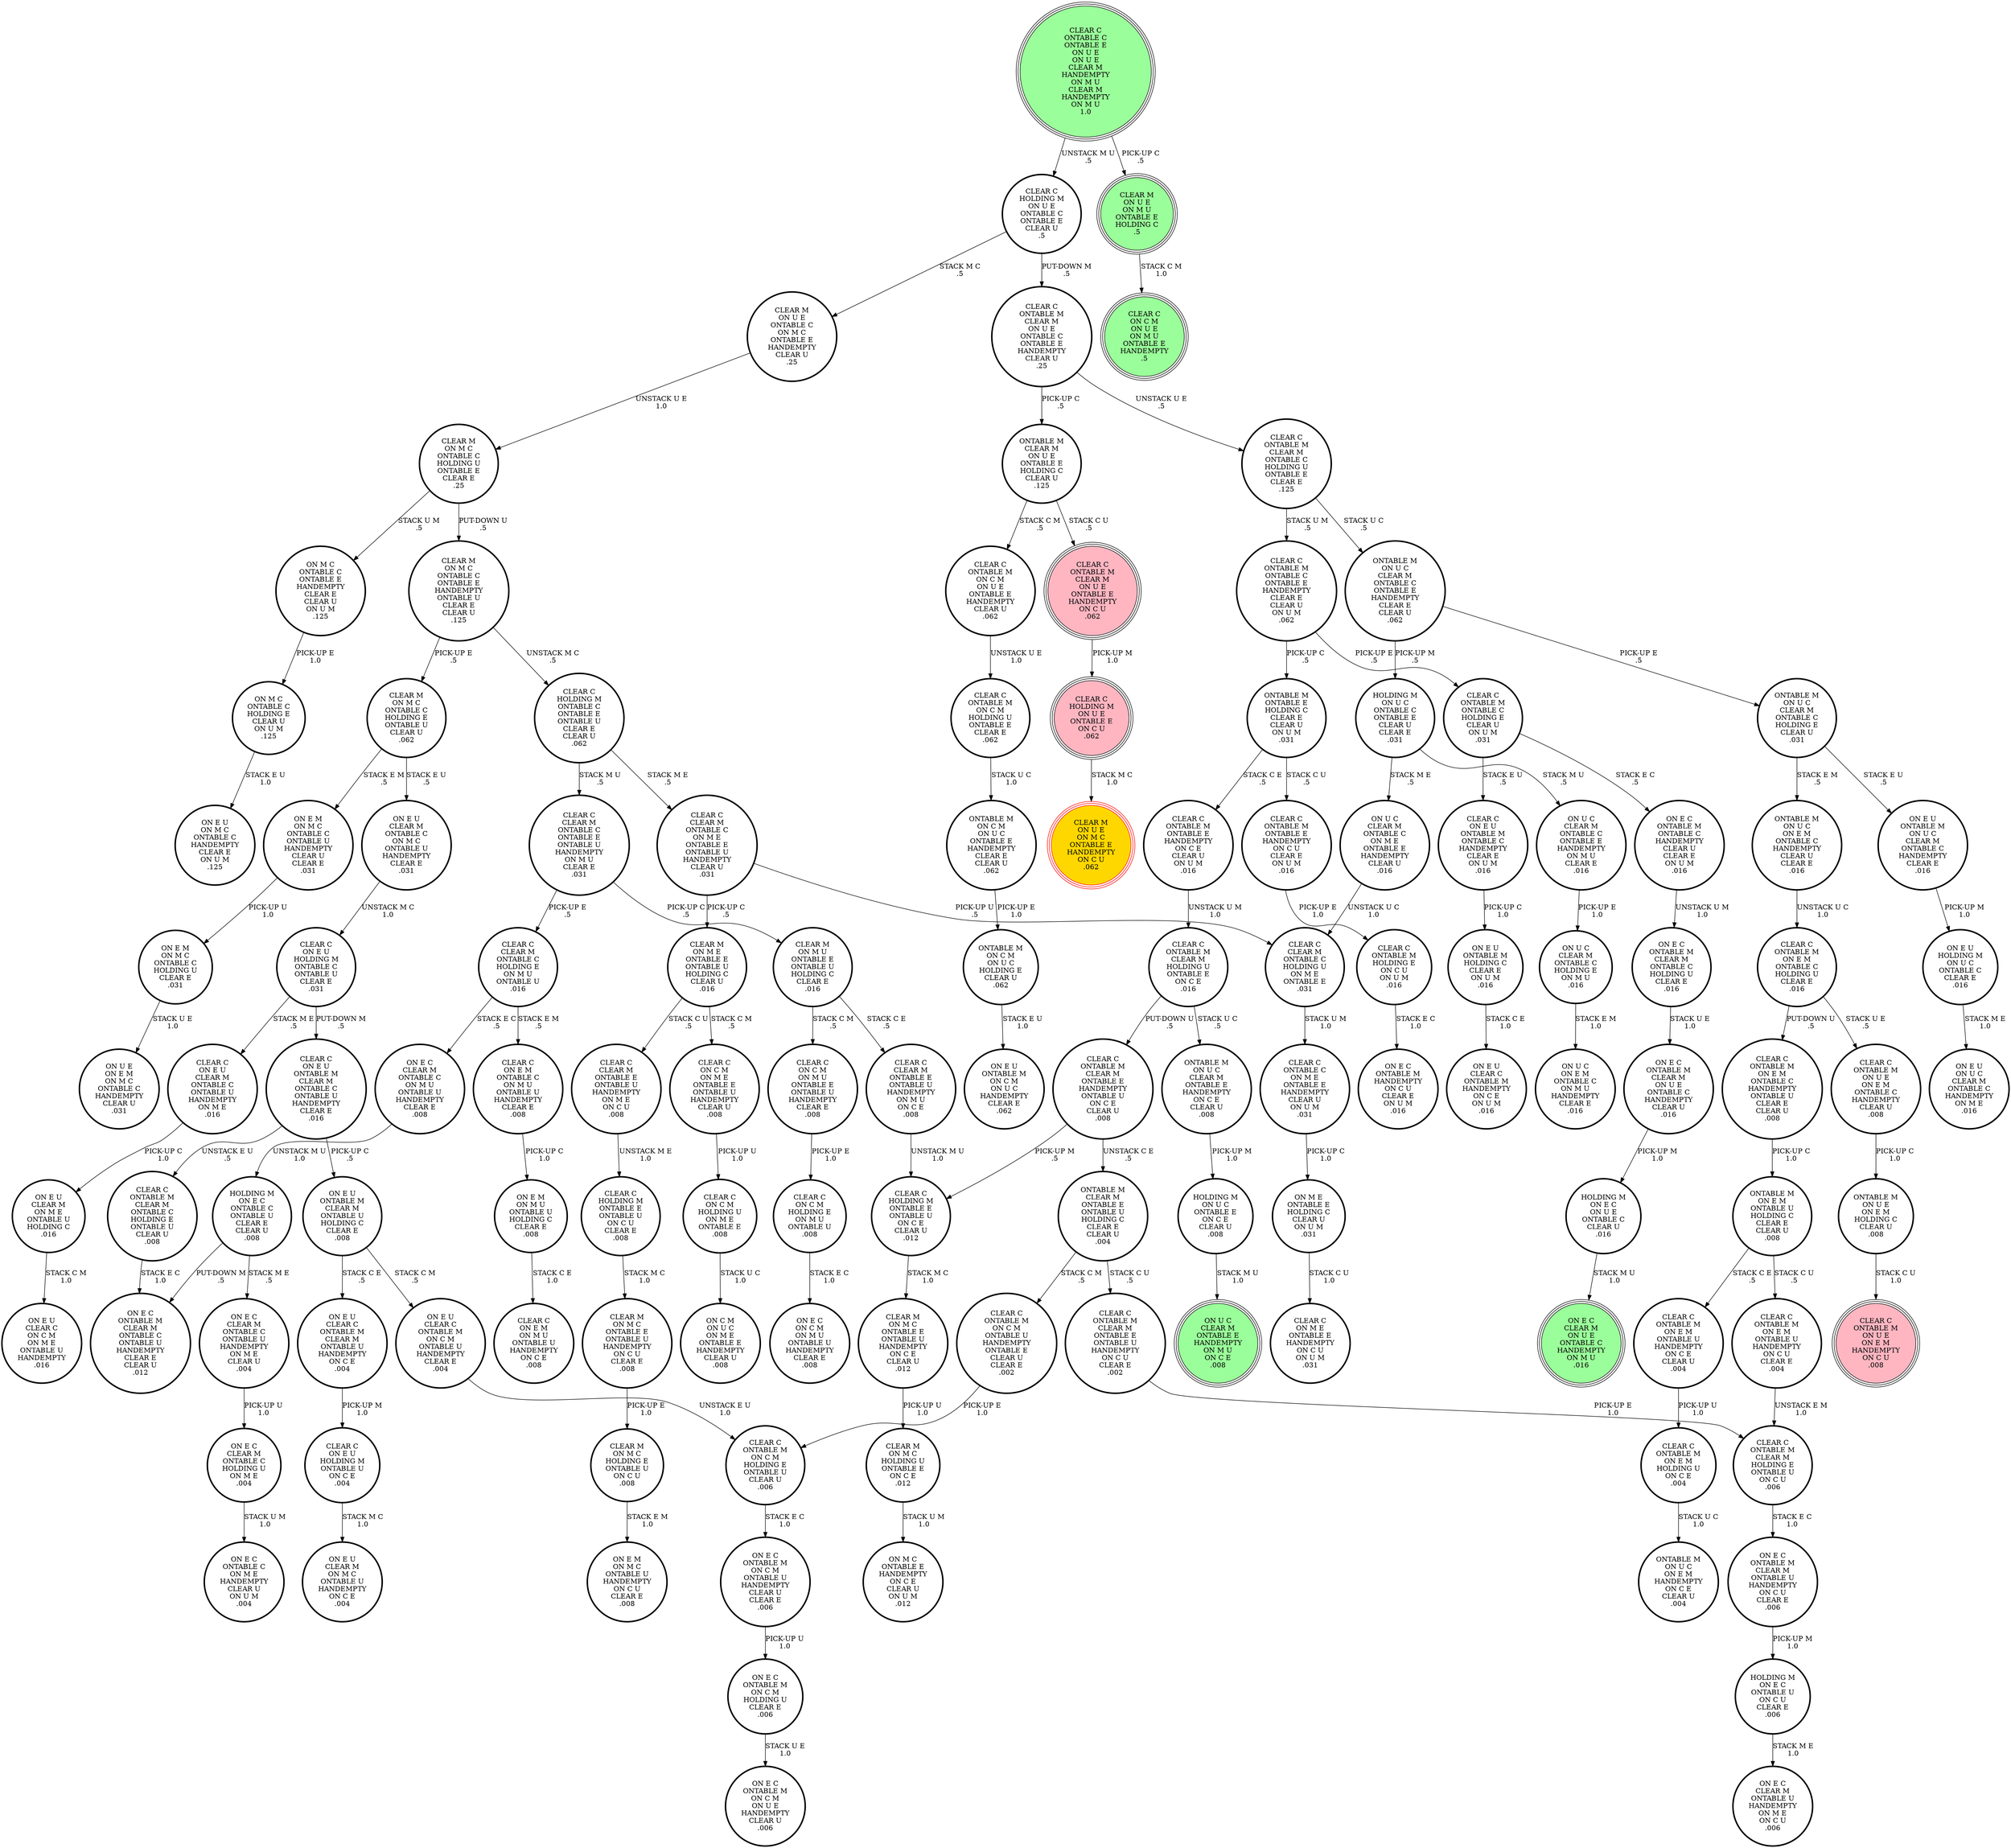 digraph {
"CLEAR C\nONTABLE M\nONTABLE E\nHANDEMPTY\nON C E\nCLEAR U\nON U M\n.016\n" -> "CLEAR C\nONTABLE M\nCLEAR M\nHOLDING U\nONTABLE E\nON C E\n.016\n"[label="UNSTACK U M\n1.0\n"];
"CLEAR C\nONTABLE M\nON C M\nHOLDING E\nONTABLE U\nCLEAR U\n.006\n" -> "ON E C\nONTABLE M\nON C M\nONTABLE U\nHANDEMPTY\nCLEAR U\nCLEAR E\n.006\n"[label="STACK E C\n1.0\n"];
"CLEAR C\nONTABLE M\nON E M\nONTABLE C\nHOLDING U\nCLEAR E\n.016\n" -> "CLEAR C\nONTABLE M\nON U E\nON E M\nONTABLE C\nHANDEMPTY\nCLEAR U\n.008\n"[label="STACK U E\n.5\n"];
"CLEAR C\nONTABLE M\nON E M\nONTABLE C\nHOLDING U\nCLEAR E\n.016\n" -> "CLEAR C\nONTABLE M\nON E M\nONTABLE C\nHANDEMPTY\nONTABLE U\nCLEAR E\nCLEAR U\n.008\n"[label="PUT-DOWN U\n.5\n"];
"ON U C\nCLEAR M\nONTABLE C\nON M E\nONTABLE E\nHANDEMPTY\nCLEAR U\n.016\n" -> "CLEAR C\nCLEAR M\nONTABLE C\nHOLDING U\nON M E\nONTABLE E\n.031\n"[label="UNSTACK U C\n1.0\n"];
"CLEAR C\nHOLDING M\nON U E\nONTABLE C\nONTABLE E\nCLEAR U\n.5\n" -> "CLEAR M\nON U E\nONTABLE C\nON M C\nONTABLE E\nHANDEMPTY\nCLEAR U\n.25\n"[label="STACK M C\n.5\n"];
"CLEAR C\nHOLDING M\nON U E\nONTABLE C\nONTABLE E\nCLEAR U\n.5\n" -> "CLEAR C\nONTABLE M\nCLEAR M\nON U E\nONTABLE C\nONTABLE E\nHANDEMPTY\nCLEAR U\n.25\n"[label="PUT-DOWN M\n.5\n"];
"ON M C\nONTABLE C\nONTABLE E\nHANDEMPTY\nCLEAR E\nCLEAR U\nON U M\n.125\n" -> "ON M C\nONTABLE C\nHOLDING E\nCLEAR U\nON U M\n.125\n"[label="PICK-UP E\n1.0\n"];
"CLEAR C\nON C M\nHOLDING E\nON M U\nONTABLE U\n.008\n" -> "ON E C\nON C M\nON M U\nONTABLE U\nHANDEMPTY\nCLEAR E\n.008\n"[label="STACK E C\n1.0\n"];
"CLEAR C\nON E M\nONTABLE C\nON M U\nONTABLE U\nHANDEMPTY\nCLEAR E\n.008\n" -> "ON E M\nON M U\nONTABLE U\nHOLDING C\nCLEAR E\n.008\n"[label="PICK-UP C\n1.0\n"];
"CLEAR C\nONTABLE M\nCLEAR M\nHOLDING E\nONTABLE U\nON C U\n.006\n" -> "ON E C\nONTABLE M\nCLEAR M\nONTABLE U\nHANDEMPTY\nON C U\nCLEAR E\n.006\n"[label="STACK E C\n1.0\n"];
"ON E U\nCLEAR C\nONTABLE M\nCLEAR M\nONTABLE U\nHANDEMPTY\nON C E\n.004\n" -> "CLEAR C\nON E U\nHOLDING M\nONTABLE U\nON C E\n.004\n"[label="PICK-UP M\n1.0\n"];
"ON U C\nCLEAR M\nONTABLE C\nHOLDING E\nON M U\n.016\n" -> "ON U C\nON E M\nONTABLE C\nON M U\nHANDEMPTY\nCLEAR E\n.016\n"[label="STACK E M\n1.0\n"];
"CLEAR C\nHOLDING M\nONTABLE E\nONTABLE U\nON C U\nCLEAR E\n.008\n" -> "CLEAR M\nON M C\nONTABLE E\nONTABLE U\nHANDEMPTY\nON C U\nCLEAR E\n.008\n"[label="STACK M C\n1.0\n"];
"ON E C\nONTABLE M\nON C M\nHOLDING U\nCLEAR E\n.006\n" -> "ON E C\nONTABLE M\nON C M\nON U E\nHANDEMPTY\nCLEAR U\n.006\n"[label="STACK U E\n1.0\n"];
"CLEAR C\nCLEAR M\nONTABLE E\nONTABLE U\nHANDEMPTY\nON M U\nON C E\n.008\n" -> "CLEAR C\nHOLDING M\nONTABLE E\nONTABLE U\nON C E\nCLEAR U\n.012\n"[label="UNSTACK M U\n1.0\n"];
"ON E C\nONTABLE M\nON C M\nONTABLE U\nHANDEMPTY\nCLEAR U\nCLEAR E\n.006\n" -> "ON E C\nONTABLE M\nON C M\nHOLDING U\nCLEAR E\n.006\n"[label="PICK-UP U\n1.0\n"];
"ONTABLE M\nON U C\nCLEAR M\nONTABLE C\nHOLDING E\nCLEAR U\n.031\n" -> "ONTABLE M\nON U C\nON E M\nONTABLE C\nHANDEMPTY\nCLEAR U\nCLEAR E\n.016\n"[label="STACK E M\n.5\n"];
"ONTABLE M\nON U C\nCLEAR M\nONTABLE C\nHOLDING E\nCLEAR U\n.031\n" -> "ON E U\nONTABLE M\nON U C\nCLEAR M\nONTABLE C\nHANDEMPTY\nCLEAR E\n.016\n"[label="STACK E U\n.5\n"];
"CLEAR M\nON M E\nONTABLE E\nONTABLE U\nHOLDING C\nCLEAR U\n.016\n" -> "CLEAR C\nCLEAR M\nONTABLE E\nONTABLE U\nHANDEMPTY\nON M E\nON C U\n.008\n"[label="STACK C U\n.5\n"];
"CLEAR M\nON M E\nONTABLE E\nONTABLE U\nHOLDING C\nCLEAR U\n.016\n" -> "CLEAR C\nON C M\nON M E\nONTABLE E\nONTABLE U\nHANDEMPTY\nCLEAR U\n.008\n"[label="STACK C M\n.5\n"];
"CLEAR C\nON C M\nHOLDING U\nON M E\nONTABLE E\n.008\n" -> "ON C M\nON U C\nON M E\nONTABLE E\nHANDEMPTY\nCLEAR U\n.008\n"[label="STACK U C\n1.0\n"];
"CLEAR C\nONTABLE M\nON C M\nHOLDING U\nONTABLE E\nCLEAR E\n.062\n" -> "ONTABLE M\nON C M\nON U C\nONTABLE E\nHANDEMPTY\nCLEAR E\nCLEAR U\n.062\n"[label="STACK U C\n1.0\n"];
"HOLDING M\nON E C\nONTABLE C\nONTABLE U\nCLEAR E\nCLEAR U\n.008\n" -> "ON E C\nCLEAR M\nONTABLE C\nONTABLE U\nHANDEMPTY\nON M E\nCLEAR U\n.004\n"[label="STACK M E\n.5\n"];
"HOLDING M\nON E C\nONTABLE C\nONTABLE U\nCLEAR E\nCLEAR U\n.008\n" -> "ON E C\nONTABLE M\nCLEAR M\nONTABLE C\nONTABLE U\nHANDEMPTY\nCLEAR E\nCLEAR U\n.012\n"[label="PUT-DOWN M\n.5\n"];
"ON E M\nON M U\nONTABLE U\nHOLDING C\nCLEAR E\n.008\n" -> "CLEAR C\nON E M\nON M U\nONTABLE U\nHANDEMPTY\nON C E\n.008\n"[label="STACK C E\n1.0\n"];
"CLEAR M\nON M C\nONTABLE C\nHOLDING E\nONTABLE U\nCLEAR U\n.062\n" -> "ON E M\nON M C\nONTABLE C\nONTABLE U\nHANDEMPTY\nCLEAR U\nCLEAR E\n.031\n"[label="STACK E M\n.5\n"];
"CLEAR M\nON M C\nONTABLE C\nHOLDING E\nONTABLE U\nCLEAR U\n.062\n" -> "ON E U\nCLEAR M\nONTABLE C\nON M C\nONTABLE U\nHANDEMPTY\nCLEAR E\n.031\n"[label="STACK E U\n.5\n"];
"ONTABLE M\nON U E\nON E M\nHOLDING C\nCLEAR U\n.008\n" -> "CLEAR C\nONTABLE M\nON U E\nON E M\nHANDEMPTY\nON C U\n.008\n"[label="STACK C U\n1.0\n"];
"ON E C\nCLEAR M\nONTABLE C\nHOLDING U\nON M E\n.004\n" -> "ON E C\nONTABLE C\nON M E\nHANDEMPTY\nCLEAR U\nON U M\n.004\n"[label="STACK U M\n1.0\n"];
"ON E C\nCLEAR M\nONTABLE C\nONTABLE U\nHANDEMPTY\nON M E\nCLEAR U\n.004\n" -> "ON E C\nCLEAR M\nONTABLE C\nHOLDING U\nON M E\n.004\n"[label="PICK-UP U\n1.0\n"];
"ON E U\nHOLDING M\nON U C\nONTABLE C\nCLEAR E\n.016\n" -> "ON E U\nON U C\nCLEAR M\nONTABLE C\nHANDEMPTY\nON M E\n.016\n"[label="STACK M E\n1.0\n"];
"CLEAR C\nHOLDING M\nONTABLE E\nONTABLE U\nON C E\nCLEAR U\n.012\n" -> "CLEAR M\nON M C\nONTABLE E\nONTABLE U\nHANDEMPTY\nON C E\nCLEAR U\n.012\n"[label="STACK M C\n1.0\n"];
"CLEAR C\nCLEAR M\nONTABLE E\nONTABLE U\nHANDEMPTY\nON M E\nON C U\n.008\n" -> "CLEAR C\nHOLDING M\nONTABLE E\nONTABLE U\nON C U\nCLEAR E\n.008\n"[label="UNSTACK M E\n1.0\n"];
"HOLDING M\nON U C\nONTABLE E\nON C E\nCLEAR U\n.008\n" -> "ON U C\nCLEAR M\nONTABLE E\nHANDEMPTY\nON M U\nON C E\n.008\n"[label="STACK M U\n1.0\n"];
"CLEAR M\nON M C\nHOLDING E\nONTABLE U\nON C U\n.008\n" -> "ON E M\nON M C\nONTABLE U\nHANDEMPTY\nON C U\nCLEAR E\n.008\n"[label="STACK E M\n1.0\n"];
"CLEAR M\nON M C\nONTABLE C\nONTABLE E\nHANDEMPTY\nONTABLE U\nCLEAR E\nCLEAR U\n.125\n" -> "CLEAR M\nON M C\nONTABLE C\nHOLDING E\nONTABLE U\nCLEAR U\n.062\n"[label="PICK-UP E\n.5\n"];
"CLEAR M\nON M C\nONTABLE C\nONTABLE E\nHANDEMPTY\nONTABLE U\nCLEAR E\nCLEAR U\n.125\n" -> "CLEAR C\nHOLDING M\nONTABLE C\nONTABLE E\nONTABLE U\nCLEAR E\nCLEAR U\n.062\n"[label="UNSTACK M C\n.5\n"];
"ONTABLE M\nCLEAR M\nON U E\nONTABLE E\nHOLDING C\nCLEAR U\n.125\n" -> "CLEAR C\nONTABLE M\nON C M\nON U E\nONTABLE E\nHANDEMPTY\nCLEAR U\n.062\n"[label="STACK C M\n.5\n"];
"ONTABLE M\nCLEAR M\nON U E\nONTABLE E\nHOLDING C\nCLEAR U\n.125\n" -> "CLEAR C\nONTABLE M\nCLEAR M\nON U E\nONTABLE E\nHANDEMPTY\nON C U\n.062\n"[label="STACK C U\n.5\n"];
"CLEAR C\nONTABLE M\nCLEAR M\nON U E\nONTABLE C\nONTABLE E\nHANDEMPTY\nCLEAR U\n.25\n" -> "ONTABLE M\nCLEAR M\nON U E\nONTABLE E\nHOLDING C\nCLEAR U\n.125\n"[label="PICK-UP C\n.5\n"];
"CLEAR C\nONTABLE M\nCLEAR M\nON U E\nONTABLE C\nONTABLE E\nHANDEMPTY\nCLEAR U\n.25\n" -> "CLEAR C\nONTABLE M\nCLEAR M\nONTABLE C\nHOLDING U\nONTABLE E\nCLEAR E\n.125\n"[label="UNSTACK U E\n.5\n"];
"CLEAR C\nON E U\nHOLDING M\nONTABLE C\nONTABLE U\nCLEAR E\n.031\n" -> "CLEAR C\nON E U\nONTABLE M\nCLEAR M\nONTABLE C\nONTABLE U\nHANDEMPTY\nCLEAR E\n.016\n"[label="PUT-DOWN M\n.5\n"];
"CLEAR C\nON E U\nHOLDING M\nONTABLE C\nONTABLE U\nCLEAR E\n.031\n" -> "CLEAR C\nON E U\nCLEAR M\nONTABLE C\nONTABLE U\nHANDEMPTY\nON M E\n.016\n"[label="STACK M E\n.5\n"];
"ONTABLE M\nON U C\nON E M\nONTABLE C\nHANDEMPTY\nCLEAR U\nCLEAR E\n.016\n" -> "CLEAR C\nONTABLE M\nON E M\nONTABLE C\nHOLDING U\nCLEAR E\n.016\n"[label="UNSTACK U C\n1.0\n"];
"CLEAR C\nONTABLE M\nON U E\nON E M\nONTABLE C\nHANDEMPTY\nCLEAR U\n.008\n" -> "ONTABLE M\nON U E\nON E M\nHOLDING C\nCLEAR U\n.008\n"[label="PICK-UP C\n1.0\n"];
"ON E C\nONTABLE M\nONTABLE C\nHANDEMPTY\nCLEAR U\nCLEAR E\nON U M\n.016\n" -> "ON E C\nONTABLE M\nCLEAR M\nONTABLE C\nHOLDING U\nCLEAR E\n.016\n"[label="UNSTACK U M\n1.0\n"];
"CLEAR M\nON M C\nONTABLE C\nHOLDING U\nONTABLE E\nCLEAR E\n.25\n" -> "CLEAR M\nON M C\nONTABLE C\nONTABLE E\nHANDEMPTY\nONTABLE U\nCLEAR E\nCLEAR U\n.125\n"[label="PUT-DOWN U\n.5\n"];
"CLEAR M\nON M C\nONTABLE C\nHOLDING U\nONTABLE E\nCLEAR E\n.25\n" -> "ON M C\nONTABLE C\nONTABLE E\nHANDEMPTY\nCLEAR E\nCLEAR U\nON U M\n.125\n"[label="STACK U M\n.5\n"];
"ON E C\nCLEAR M\nONTABLE C\nON M U\nONTABLE U\nHANDEMPTY\nCLEAR E\n.008\n" -> "HOLDING M\nON E C\nONTABLE C\nONTABLE U\nCLEAR E\nCLEAR U\n.008\n"[label="UNSTACK M U\n1.0\n"];
"ONTABLE M\nONTABLE E\nHOLDING C\nCLEAR E\nCLEAR U\nON U M\n.031\n" -> "CLEAR C\nONTABLE M\nONTABLE E\nHANDEMPTY\nON C E\nCLEAR U\nON U M\n.016\n"[label="STACK C E\n.5\n"];
"ONTABLE M\nONTABLE E\nHOLDING C\nCLEAR E\nCLEAR U\nON U M\n.031\n" -> "CLEAR C\nONTABLE M\nONTABLE E\nHANDEMPTY\nON C U\nCLEAR E\nON U M\n.016\n"[label="STACK C U\n.5\n"];
"CLEAR C\nONTABLE M\nONTABLE E\nHANDEMPTY\nON C U\nCLEAR E\nON U M\n.016\n" -> "CLEAR C\nONTABLE M\nHOLDING E\nON C U\nON U M\n.016\n"[label="PICK-UP E\n1.0\n"];
"CLEAR C\nCLEAR M\nONTABLE C\nHOLDING E\nON M U\nONTABLE U\n.016\n" -> "ON E C\nCLEAR M\nONTABLE C\nON M U\nONTABLE U\nHANDEMPTY\nCLEAR E\n.008\n"[label="STACK E C\n.5\n"];
"CLEAR C\nCLEAR M\nONTABLE C\nHOLDING E\nON M U\nONTABLE U\n.016\n" -> "CLEAR C\nON E M\nONTABLE C\nON M U\nONTABLE U\nHANDEMPTY\nCLEAR E\n.008\n"[label="STACK E M\n.5\n"];
"ON E U\nCLEAR C\nONTABLE M\nON C M\nONTABLE U\nHANDEMPTY\nCLEAR E\n.004\n" -> "CLEAR C\nONTABLE M\nON C M\nHOLDING E\nONTABLE U\nCLEAR U\n.006\n"[label="UNSTACK E U\n1.0\n"];
"CLEAR C\nHOLDING M\nONTABLE C\nONTABLE E\nONTABLE U\nCLEAR E\nCLEAR U\n.062\n" -> "CLEAR C\nCLEAR M\nONTABLE C\nON M E\nONTABLE E\nONTABLE U\nHANDEMPTY\nCLEAR U\n.031\n"[label="STACK M E\n.5\n"];
"CLEAR C\nHOLDING M\nONTABLE C\nONTABLE E\nONTABLE U\nCLEAR E\nCLEAR U\n.062\n" -> "CLEAR C\nCLEAR M\nONTABLE C\nONTABLE E\nONTABLE U\nHANDEMPTY\nON M U\nCLEAR E\n.031\n"[label="STACK M U\n.5\n"];
"CLEAR M\nON U E\nONTABLE C\nON M C\nONTABLE E\nHANDEMPTY\nCLEAR U\n.25\n" -> "CLEAR M\nON M C\nONTABLE C\nHOLDING U\nONTABLE E\nCLEAR E\n.25\n"[label="UNSTACK U E\n1.0\n"];
"CLEAR C\nON C M\nON M U\nONTABLE E\nONTABLE U\nHANDEMPTY\nCLEAR E\n.008\n" -> "CLEAR C\nON C M\nHOLDING E\nON M U\nONTABLE U\n.008\n"[label="PICK-UP E\n1.0\n"];
"CLEAR C\nCLEAR M\nONTABLE C\nHOLDING U\nON M E\nONTABLE E\n.031\n" -> "CLEAR C\nONTABLE C\nON M E\nONTABLE E\nHANDEMPTY\nCLEAR U\nON U M\n.031\n"[label="STACK U M\n1.0\n"];
"HOLDING M\nON U C\nONTABLE C\nONTABLE E\nCLEAR U\nCLEAR E\n.031\n" -> "ON U C\nCLEAR M\nONTABLE C\nON M E\nONTABLE E\nHANDEMPTY\nCLEAR U\n.016\n"[label="STACK M E\n.5\n"];
"HOLDING M\nON U C\nONTABLE C\nONTABLE E\nCLEAR U\nCLEAR E\n.031\n" -> "ON U C\nCLEAR M\nONTABLE C\nONTABLE E\nHANDEMPTY\nON M U\nCLEAR E\n.016\n"[label="STACK M U\n.5\n"];
"CLEAR C\nONTABLE M\nONTABLE C\nONTABLE E\nHANDEMPTY\nCLEAR E\nCLEAR U\nON U M\n.062\n" -> "ONTABLE M\nONTABLE E\nHOLDING C\nCLEAR E\nCLEAR U\nON U M\n.031\n"[label="PICK-UP C\n.5\n"];
"CLEAR C\nONTABLE M\nONTABLE C\nONTABLE E\nHANDEMPTY\nCLEAR E\nCLEAR U\nON U M\n.062\n" -> "CLEAR C\nONTABLE M\nONTABLE C\nHOLDING E\nCLEAR U\nON U M\n.031\n"[label="PICK-UP E\n.5\n"];
"CLEAR M\nON M C\nHOLDING U\nONTABLE E\nON C E\n.012\n" -> "ON M C\nONTABLE E\nHANDEMPTY\nON C E\nCLEAR U\nON U M\n.012\n"[label="STACK U M\n1.0\n"];
"CLEAR C\nONTABLE M\nON C M\nON U E\nONTABLE E\nHANDEMPTY\nCLEAR U\n.062\n" -> "CLEAR C\nONTABLE M\nON C M\nHOLDING U\nONTABLE E\nCLEAR E\n.062\n"[label="UNSTACK U E\n1.0\n"];
"CLEAR C\nON C M\nON M E\nONTABLE E\nONTABLE U\nHANDEMPTY\nCLEAR U\n.008\n" -> "CLEAR C\nON C M\nHOLDING U\nON M E\nONTABLE E\n.008\n"[label="PICK-UP U\n1.0\n"];
"ON E C\nONTABLE M\nCLEAR M\nON U E\nONTABLE C\nHANDEMPTY\nCLEAR U\n.016\n" -> "HOLDING M\nON E C\nON U E\nONTABLE C\nCLEAR U\n.016\n"[label="PICK-UP M\n1.0\n"];
"ONTABLE M\nCLEAR M\nONTABLE E\nONTABLE U\nHOLDING C\nCLEAR E\nCLEAR U\n.004\n" -> "CLEAR C\nONTABLE M\nCLEAR M\nONTABLE E\nONTABLE U\nHANDEMPTY\nON C U\nCLEAR E\n.002\n"[label="STACK C U\n.5\n"];
"ONTABLE M\nCLEAR M\nONTABLE E\nONTABLE U\nHOLDING C\nCLEAR E\nCLEAR U\n.004\n" -> "CLEAR C\nONTABLE M\nON C M\nONTABLE U\nHANDEMPTY\nONTABLE E\nCLEAR U\nCLEAR E\n.002\n"[label="STACK C M\n.5\n"];
"ONTABLE M\nON U C\nCLEAR M\nONTABLE C\nONTABLE E\nHANDEMPTY\nCLEAR E\nCLEAR U\n.062\n" -> "ONTABLE M\nON U C\nCLEAR M\nONTABLE C\nHOLDING E\nCLEAR U\n.031\n"[label="PICK-UP E\n.5\n"];
"ONTABLE M\nON U C\nCLEAR M\nONTABLE C\nONTABLE E\nHANDEMPTY\nCLEAR E\nCLEAR U\n.062\n" -> "HOLDING M\nON U C\nONTABLE C\nONTABLE E\nCLEAR U\nCLEAR E\n.031\n"[label="PICK-UP M\n.5\n"];
"CLEAR C\nONTABLE M\nON E M\nONTABLE C\nHANDEMPTY\nONTABLE U\nCLEAR E\nCLEAR U\n.008\n" -> "ONTABLE M\nON E M\nONTABLE U\nHOLDING C\nCLEAR E\nCLEAR U\n.008\n"[label="PICK-UP C\n1.0\n"];
"CLEAR M\nON M C\nONTABLE E\nONTABLE U\nHANDEMPTY\nON C E\nCLEAR U\n.012\n" -> "CLEAR M\nON M C\nHOLDING U\nONTABLE E\nON C E\n.012\n"[label="PICK-UP U\n1.0\n"];
"CLEAR C\nONTABLE C\nONTABLE E\nON U E\nON U E\nCLEAR M\nHANDEMPTY\nON M U\nCLEAR M\nHANDEMPTY\nON M U\n1.0\n" -> "CLEAR C\nHOLDING M\nON U E\nONTABLE C\nONTABLE E\nCLEAR U\n.5\n"[label="UNSTACK M U\n.5\n"];
"CLEAR C\nONTABLE C\nONTABLE E\nON U E\nON U E\nCLEAR M\nHANDEMPTY\nON M U\nCLEAR M\nHANDEMPTY\nON M U\n1.0\n" -> "CLEAR M\nON U E\nON M U\nONTABLE E\nHOLDING C\n.5\n"[label="PICK-UP C\n.5\n"];
"CLEAR C\nONTABLE M\nON E M\nONTABLE U\nHANDEMPTY\nON C U\nCLEAR E\n.004\n" -> "CLEAR C\nONTABLE M\nCLEAR M\nHOLDING E\nONTABLE U\nON C U\n.006\n"[label="UNSTACK E M\n1.0\n"];
"ON E U\nONTABLE M\nON U C\nCLEAR M\nONTABLE C\nHANDEMPTY\nCLEAR E\n.016\n" -> "ON E U\nHOLDING M\nON U C\nONTABLE C\nCLEAR E\n.016\n"[label="PICK-UP M\n1.0\n"];
"CLEAR C\nCLEAR M\nONTABLE C\nONTABLE E\nONTABLE U\nHANDEMPTY\nON M U\nCLEAR E\n.031\n" -> "CLEAR C\nCLEAR M\nONTABLE C\nHOLDING E\nON M U\nONTABLE U\n.016\n"[label="PICK-UP E\n.5\n"];
"CLEAR C\nCLEAR M\nONTABLE C\nONTABLE E\nONTABLE U\nHANDEMPTY\nON M U\nCLEAR E\n.031\n" -> "CLEAR M\nON M U\nONTABLE E\nONTABLE U\nHOLDING C\nCLEAR E\n.016\n"[label="PICK-UP C\n.5\n"];
"CLEAR C\nONTABLE M\nCLEAR M\nON U E\nONTABLE E\nHANDEMPTY\nON C U\n.062\n" -> "CLEAR C\nHOLDING M\nON U E\nONTABLE E\nON C U\n.062\n"[label="PICK-UP M\n1.0\n"];
"CLEAR C\nON E U\nHOLDING M\nONTABLE U\nON C E\n.004\n" -> "ON E U\nCLEAR M\nON M C\nONTABLE U\nHANDEMPTY\nON C E\n.004\n"[label="STACK M C\n1.0\n"];
"CLEAR C\nCLEAR M\nONTABLE C\nON M E\nONTABLE E\nONTABLE U\nHANDEMPTY\nCLEAR U\n.031\n" -> "CLEAR C\nCLEAR M\nONTABLE C\nHOLDING U\nON M E\nONTABLE E\n.031\n"[label="PICK-UP U\n.5\n"];
"CLEAR C\nCLEAR M\nONTABLE C\nON M E\nONTABLE E\nONTABLE U\nHANDEMPTY\nCLEAR U\n.031\n" -> "CLEAR M\nON M E\nONTABLE E\nONTABLE U\nHOLDING C\nCLEAR U\n.016\n"[label="PICK-UP C\n.5\n"];
"ON M C\nONTABLE C\nHOLDING E\nCLEAR U\nON U M\n.125\n" -> "ON E U\nON M C\nONTABLE C\nHANDEMPTY\nCLEAR E\nON U M\n.125\n"[label="STACK E U\n1.0\n"];
"CLEAR C\nHOLDING M\nON U E\nONTABLE E\nON C U\n.062\n" -> "CLEAR M\nON U E\nON M C\nONTABLE E\nHANDEMPTY\nON C U\n.062\n"[label="STACK M C\n1.0\n"];
"ON E U\nCLEAR M\nONTABLE C\nON M C\nONTABLE U\nHANDEMPTY\nCLEAR E\n.031\n" -> "CLEAR C\nON E U\nHOLDING M\nONTABLE C\nONTABLE U\nCLEAR E\n.031\n"[label="UNSTACK M C\n1.0\n"];
"CLEAR C\nON E U\nONTABLE M\nCLEAR M\nONTABLE C\nONTABLE U\nHANDEMPTY\nCLEAR E\n.016\n" -> "CLEAR C\nONTABLE M\nCLEAR M\nONTABLE C\nHOLDING E\nONTABLE U\nCLEAR U\n.008\n"[label="UNSTACK E U\n.5\n"];
"CLEAR C\nON E U\nONTABLE M\nCLEAR M\nONTABLE C\nONTABLE U\nHANDEMPTY\nCLEAR E\n.016\n" -> "ON E U\nONTABLE M\nCLEAR M\nONTABLE U\nHOLDING C\nCLEAR E\n.008\n"[label="PICK-UP C\n.5\n"];
"ON E M\nON M C\nONTABLE C\nONTABLE U\nHANDEMPTY\nCLEAR U\nCLEAR E\n.031\n" -> "ON E M\nON M C\nONTABLE C\nHOLDING U\nCLEAR E\n.031\n"[label="PICK-UP U\n1.0\n"];
"CLEAR C\nONTABLE M\nCLEAR M\nONTABLE E\nHANDEMPTY\nONTABLE U\nON C E\nCLEAR U\n.008\n" -> "ONTABLE M\nCLEAR M\nONTABLE E\nONTABLE U\nHOLDING C\nCLEAR E\nCLEAR U\n.004\n"[label="UNSTACK C E\n.5\n"];
"CLEAR C\nONTABLE M\nCLEAR M\nONTABLE E\nHANDEMPTY\nONTABLE U\nON C E\nCLEAR U\n.008\n" -> "CLEAR C\nHOLDING M\nONTABLE E\nONTABLE U\nON C E\nCLEAR U\n.012\n"[label="PICK-UP M\n.5\n"];
"CLEAR C\nONTABLE M\nON E M\nHOLDING U\nON C E\n.004\n" -> "ONTABLE M\nON U C\nON E M\nHANDEMPTY\nON C E\nCLEAR U\n.004\n"[label="STACK U C\n1.0\n"];
"CLEAR M\nON M C\nONTABLE E\nONTABLE U\nHANDEMPTY\nON C U\nCLEAR E\n.008\n" -> "CLEAR M\nON M C\nHOLDING E\nONTABLE U\nON C U\n.008\n"[label="PICK-UP E\n1.0\n"];
"ONTABLE M\nON E M\nONTABLE U\nHOLDING C\nCLEAR E\nCLEAR U\n.008\n" -> "CLEAR C\nONTABLE M\nON E M\nONTABLE U\nHANDEMPTY\nON C E\nCLEAR U\n.004\n"[label="STACK C E\n.5\n"];
"ONTABLE M\nON E M\nONTABLE U\nHOLDING C\nCLEAR E\nCLEAR U\n.008\n" -> "CLEAR C\nONTABLE M\nON E M\nONTABLE U\nHANDEMPTY\nON C U\nCLEAR E\n.004\n"[label="STACK C U\n.5\n"];
"CLEAR M\nON U E\nON M U\nONTABLE E\nHOLDING C\n.5\n" -> "CLEAR C\nON C M\nON U E\nON M U\nONTABLE E\nHANDEMPTY\n.5\n"[label="STACK C M\n1.0\n"];
"ON M E\nONTABLE E\nHOLDING C\nCLEAR U\nON U M\n.031\n" -> "CLEAR C\nON M E\nONTABLE E\nHANDEMPTY\nON C U\nON U M\n.031\n"[label="STACK C U\n1.0\n"];
"CLEAR C\nONTABLE C\nON M E\nONTABLE E\nHANDEMPTY\nCLEAR U\nON U M\n.031\n" -> "ON M E\nONTABLE E\nHOLDING C\nCLEAR U\nON U M\n.031\n"[label="PICK-UP C\n1.0\n"];
"CLEAR C\nONTABLE M\nHOLDING E\nON C U\nON U M\n.016\n" -> "ON E C\nONTABLE M\nHANDEMPTY\nON C U\nCLEAR E\nON U M\n.016\n"[label="STACK E C\n1.0\n"];
"CLEAR C\nONTABLE M\nCLEAR M\nONTABLE C\nHOLDING E\nONTABLE U\nCLEAR U\n.008\n" -> "ON E C\nONTABLE M\nCLEAR M\nONTABLE C\nONTABLE U\nHANDEMPTY\nCLEAR E\nCLEAR U\n.012\n"[label="STACK E C\n1.0\n"];
"ON E U\nCLEAR M\nON M E\nONTABLE U\nHOLDING C\n.016\n" -> "ON E U\nCLEAR C\nON C M\nON M E\nONTABLE U\nHANDEMPTY\n.016\n"[label="STACK C M\n1.0\n"];
"ON E U\nONTABLE M\nHOLDING C\nCLEAR E\nON U M\n.016\n" -> "ON E U\nCLEAR C\nONTABLE M\nHANDEMPTY\nON C E\nON U M\n.016\n"[label="STACK C E\n1.0\n"];
"CLEAR C\nON E U\nCLEAR M\nONTABLE C\nONTABLE U\nHANDEMPTY\nON M E\n.016\n" -> "ON E U\nCLEAR M\nON M E\nONTABLE U\nHOLDING C\n.016\n"[label="PICK-UP C\n1.0\n"];
"ON E C\nONTABLE M\nCLEAR M\nONTABLE C\nHOLDING U\nCLEAR E\n.016\n" -> "ON E C\nONTABLE M\nCLEAR M\nON U E\nONTABLE C\nHANDEMPTY\nCLEAR U\n.016\n"[label="STACK U E\n1.0\n"];
"HOLDING M\nON E C\nON U E\nONTABLE C\nCLEAR U\n.016\n" -> "ON E C\nCLEAR M\nON U E\nONTABLE C\nHANDEMPTY\nON M U\n.016\n"[label="STACK M U\n1.0\n"];
"ON U C\nCLEAR M\nONTABLE C\nONTABLE E\nHANDEMPTY\nON M U\nCLEAR E\n.016\n" -> "ON U C\nCLEAR M\nONTABLE C\nHOLDING E\nON M U\n.016\n"[label="PICK-UP E\n1.0\n"];
"CLEAR C\nONTABLE M\nCLEAR M\nONTABLE E\nONTABLE U\nHANDEMPTY\nON C U\nCLEAR E\n.002\n" -> "CLEAR C\nONTABLE M\nCLEAR M\nHOLDING E\nONTABLE U\nON C U\n.006\n"[label="PICK-UP E\n1.0\n"];
"ONTABLE M\nON U C\nCLEAR M\nONTABLE E\nHANDEMPTY\nON C E\nCLEAR U\n.008\n" -> "HOLDING M\nON U C\nONTABLE E\nON C E\nCLEAR U\n.008\n"[label="PICK-UP M\n1.0\n"];
"CLEAR C\nONTABLE M\nONTABLE C\nHOLDING E\nCLEAR U\nON U M\n.031\n" -> "CLEAR C\nON E U\nONTABLE M\nONTABLE C\nHANDEMPTY\nCLEAR E\nON U M\n.016\n"[label="STACK E U\n.5\n"];
"CLEAR C\nONTABLE M\nONTABLE C\nHOLDING E\nCLEAR U\nON U M\n.031\n" -> "ON E C\nONTABLE M\nONTABLE C\nHANDEMPTY\nCLEAR U\nCLEAR E\nON U M\n.016\n"[label="STACK E C\n.5\n"];
"ONTABLE M\nON C M\nON U C\nHOLDING E\nCLEAR U\n.062\n" -> "ON E U\nONTABLE M\nON C M\nON U C\nHANDEMPTY\nCLEAR E\n.062\n"[label="STACK E U\n1.0\n"];
"HOLDING M\nON E C\nONTABLE U\nON C U\nCLEAR E\n.006\n" -> "ON E C\nCLEAR M\nONTABLE U\nHANDEMPTY\nON M E\nON C U\n.006\n"[label="STACK M E\n1.0\n"];
"CLEAR C\nONTABLE M\nCLEAR M\nONTABLE C\nHOLDING U\nONTABLE E\nCLEAR E\n.125\n" -> "CLEAR C\nONTABLE M\nONTABLE C\nONTABLE E\nHANDEMPTY\nCLEAR E\nCLEAR U\nON U M\n.062\n"[label="STACK U M\n.5\n"];
"CLEAR C\nONTABLE M\nCLEAR M\nONTABLE C\nHOLDING U\nONTABLE E\nCLEAR E\n.125\n" -> "ONTABLE M\nON U C\nCLEAR M\nONTABLE C\nONTABLE E\nHANDEMPTY\nCLEAR E\nCLEAR U\n.062\n"[label="STACK U C\n.5\n"];
"ONTABLE M\nON C M\nON U C\nONTABLE E\nHANDEMPTY\nCLEAR E\nCLEAR U\n.062\n" -> "ONTABLE M\nON C M\nON U C\nHOLDING E\nCLEAR U\n.062\n"[label="PICK-UP E\n1.0\n"];
"CLEAR C\nONTABLE M\nCLEAR M\nHOLDING U\nONTABLE E\nON C E\n.016\n" -> "CLEAR C\nONTABLE M\nCLEAR M\nONTABLE E\nHANDEMPTY\nONTABLE U\nON C E\nCLEAR U\n.008\n"[label="PUT-DOWN U\n.5\n"];
"CLEAR C\nONTABLE M\nCLEAR M\nHOLDING U\nONTABLE E\nON C E\n.016\n" -> "ONTABLE M\nON U C\nCLEAR M\nONTABLE E\nHANDEMPTY\nON C E\nCLEAR U\n.008\n"[label="STACK U C\n.5\n"];
"CLEAR C\nONTABLE M\nON C M\nONTABLE U\nHANDEMPTY\nONTABLE E\nCLEAR U\nCLEAR E\n.002\n" -> "CLEAR C\nONTABLE M\nON C M\nHOLDING E\nONTABLE U\nCLEAR U\n.006\n"[label="PICK-UP E\n1.0\n"];
"ON E C\nONTABLE M\nCLEAR M\nONTABLE U\nHANDEMPTY\nON C U\nCLEAR E\n.006\n" -> "HOLDING M\nON E C\nONTABLE U\nON C U\nCLEAR E\n.006\n"[label="PICK-UP M\n1.0\n"];
"ON E U\nONTABLE M\nCLEAR M\nONTABLE U\nHOLDING C\nCLEAR E\n.008\n" -> "ON E U\nCLEAR C\nONTABLE M\nCLEAR M\nONTABLE U\nHANDEMPTY\nON C E\n.004\n"[label="STACK C E\n.5\n"];
"ON E U\nONTABLE M\nCLEAR M\nONTABLE U\nHOLDING C\nCLEAR E\n.008\n" -> "ON E U\nCLEAR C\nONTABLE M\nON C M\nONTABLE U\nHANDEMPTY\nCLEAR E\n.004\n"[label="STACK C M\n.5\n"];
"CLEAR C\nONTABLE M\nON E M\nONTABLE U\nHANDEMPTY\nON C E\nCLEAR U\n.004\n" -> "CLEAR C\nONTABLE M\nON E M\nHOLDING U\nON C E\n.004\n"[label="PICK-UP U\n1.0\n"];
"CLEAR M\nON M U\nONTABLE E\nONTABLE U\nHOLDING C\nCLEAR E\n.016\n" -> "CLEAR C\nCLEAR M\nONTABLE E\nONTABLE U\nHANDEMPTY\nON M U\nON C E\n.008\n"[label="STACK C E\n.5\n"];
"CLEAR M\nON M U\nONTABLE E\nONTABLE U\nHOLDING C\nCLEAR E\n.016\n" -> "CLEAR C\nON C M\nON M U\nONTABLE E\nONTABLE U\nHANDEMPTY\nCLEAR E\n.008\n"[label="STACK C M\n.5\n"];
"CLEAR C\nON E U\nONTABLE M\nONTABLE C\nHANDEMPTY\nCLEAR E\nON U M\n.016\n" -> "ON E U\nONTABLE M\nHOLDING C\nCLEAR E\nON U M\n.016\n"[label="PICK-UP C\n1.0\n"];
"ON E M\nON M C\nONTABLE C\nHOLDING U\nCLEAR E\n.031\n" -> "ON U E\nON E M\nON M C\nONTABLE C\nHANDEMPTY\nCLEAR U\n.031\n"[label="STACK U E\n1.0\n"];
"CLEAR C\nON E M\nON M U\nONTABLE U\nHANDEMPTY\nON C E\n.008\n" [shape=circle, penwidth=3];
"ON E C\nCLEAR M\nONTABLE U\nHANDEMPTY\nON M E\nON C U\n.006\n" [shape=circle, penwidth=3];
"ON E U\nCLEAR C\nONTABLE M\nHANDEMPTY\nON C E\nON U M\n.016\n" [shape=circle, penwidth=3];
"ON E C\nONTABLE M\nCLEAR M\nONTABLE C\nONTABLE U\nHANDEMPTY\nCLEAR E\nCLEAR U\n.012\n" [shape=circle, penwidth=3];
"ON E M\nON M C\nONTABLE U\nHANDEMPTY\nON C U\nCLEAR E\n.008\n" [shape=circle, penwidth=3];
"CLEAR M\nON U E\nON M C\nONTABLE E\nHANDEMPTY\nON C U\n.062\n" [shape=circle, style=filled color=red, fillcolor=gold, peripheries=3];
"ON E C\nONTABLE M\nHANDEMPTY\nON C U\nCLEAR E\nON U M\n.016\n" [shape=circle, penwidth=3];
"ON U C\nCLEAR M\nONTABLE E\nHANDEMPTY\nON M U\nON C E\n.008\n" [shape=circle, style=filled, fillcolor=palegreen1, peripheries=3];
"ON E U\nCLEAR C\nON C M\nON M E\nONTABLE U\nHANDEMPTY\n.016\n" [shape=circle, penwidth=3];
"ON E U\nONTABLE M\nON C M\nON U C\nHANDEMPTY\nCLEAR E\n.062\n" [shape=circle, penwidth=3];
"ON E U\nON U C\nCLEAR M\nONTABLE C\nHANDEMPTY\nON M E\n.016\n" [shape=circle, penwidth=3];
"ON E C\nON C M\nON M U\nONTABLE U\nHANDEMPTY\nCLEAR E\n.008\n" [shape=circle, penwidth=3];
"ON C M\nON U C\nON M E\nONTABLE E\nHANDEMPTY\nCLEAR U\n.008\n" [shape=circle, penwidth=3];
"ON E U\nON M C\nONTABLE C\nHANDEMPTY\nCLEAR E\nON U M\n.125\n" [shape=circle, penwidth=3];
"ON E C\nCLEAR M\nON U E\nONTABLE C\nHANDEMPTY\nON M U\n.016\n" [shape=circle, style=filled, fillcolor=palegreen1, peripheries=3];
"CLEAR C\nON C M\nON U E\nON M U\nONTABLE E\nHANDEMPTY\n.5\n" [shape=circle, style=filled, fillcolor=palegreen1, peripheries=3];
"ON U E\nON E M\nON M C\nONTABLE C\nHANDEMPTY\nCLEAR U\n.031\n" [shape=circle, penwidth=3];
"CLEAR C\nON M E\nONTABLE E\nHANDEMPTY\nON C U\nON U M\n.031\n" [shape=circle, penwidth=3];
"ON U C\nON E M\nONTABLE C\nON M U\nHANDEMPTY\nCLEAR E\n.016\n" [shape=circle, penwidth=3];
"ON E U\nCLEAR M\nON M C\nONTABLE U\nHANDEMPTY\nON C E\n.004\n" [shape=circle, penwidth=3];
"CLEAR C\nONTABLE M\nON U E\nON E M\nHANDEMPTY\nON C U\n.008\n" [shape=circle, style=filled, fillcolor=lightpink, peripheries=3];
"ON M C\nONTABLE E\nHANDEMPTY\nON C E\nCLEAR U\nON U M\n.012\n" [shape=circle, penwidth=3];
"ONTABLE M\nON U C\nON E M\nHANDEMPTY\nON C E\nCLEAR U\n.004\n" [shape=circle, penwidth=3];
"ON E C\nONTABLE C\nON M E\nHANDEMPTY\nCLEAR U\nON U M\n.004\n" [shape=circle, penwidth=3];
"ON E C\nONTABLE M\nON C M\nON U E\nHANDEMPTY\nCLEAR U\n.006\n" [shape=circle, penwidth=3];
"CLEAR C\nONTABLE C\nON M E\nONTABLE E\nHANDEMPTY\nCLEAR U\nON U M\n.031\n" [shape=circle, penwidth=3];
"CLEAR C\nON E M\nON M U\nONTABLE U\nHANDEMPTY\nON C E\n.008\n" [shape=circle, penwidth=3];
"CLEAR C\nONTABLE M\nONTABLE E\nHANDEMPTY\nON C E\nCLEAR U\nON U M\n.016\n" [shape=circle, penwidth=3];
"ON E U\nCLEAR C\nONTABLE M\nCLEAR M\nONTABLE U\nHANDEMPTY\nON C E\n.004\n" [shape=circle, penwidth=3];
"ON E U\nCLEAR C\nONTABLE M\nON C M\nONTABLE U\nHANDEMPTY\nCLEAR E\n.004\n" [shape=circle, penwidth=3];
"CLEAR M\nON M C\nHOLDING U\nONTABLE E\nON C E\n.012\n" [shape=circle, penwidth=3];
"CLEAR C\nONTABLE C\nONTABLE E\nON U E\nON U E\nCLEAR M\nHANDEMPTY\nON M U\nCLEAR M\nHANDEMPTY\nON M U\n1.0\n" [shape=circle, style=filled, fillcolor=palegreen1, peripheries=3];
"CLEAR C\nONTABLE M\nON C M\nON U E\nONTABLE E\nHANDEMPTY\nCLEAR U\n.062\n" [shape=circle, penwidth=3];
"ON M C\nONTABLE C\nONTABLE E\nHANDEMPTY\nCLEAR E\nCLEAR U\nON U M\n.125\n" [shape=circle, penwidth=3];
"CLEAR C\nHOLDING M\nONTABLE E\nONTABLE U\nON C U\nCLEAR E\n.008\n" [shape=circle, penwidth=3];
"ON E M\nON M C\nONTABLE C\nONTABLE U\nHANDEMPTY\nCLEAR U\nCLEAR E\n.031\n" [shape=circle, penwidth=3];
"CLEAR C\nONTABLE M\nONTABLE E\nHANDEMPTY\nON C U\nCLEAR E\nON U M\n.016\n" [shape=circle, penwidth=3];
"ON E C\nCLEAR M\nONTABLE U\nHANDEMPTY\nON M E\nON C U\n.006\n" [shape=circle, penwidth=3];
"ON E U\nCLEAR C\nONTABLE M\nHANDEMPTY\nON C E\nON U M\n.016\n" [shape=circle, penwidth=3];
"CLEAR C\nONTABLE M\nON C M\nHOLDING E\nONTABLE U\nCLEAR U\n.006\n" [shape=circle, penwidth=3];
"ONTABLE M\nON U C\nCLEAR M\nONTABLE C\nONTABLE E\nHANDEMPTY\nCLEAR E\nCLEAR U\n.062\n" [shape=circle, penwidth=3];
"CLEAR C\nON E U\nONTABLE M\nONTABLE C\nHANDEMPTY\nCLEAR E\nON U M\n.016\n" [shape=circle, penwidth=3];
"ONTABLE M\nON U C\nCLEAR M\nONTABLE C\nHOLDING E\nCLEAR U\n.031\n" [shape=circle, penwidth=3];
"CLEAR M\nON M C\nHOLDING E\nONTABLE U\nON C U\n.008\n" [shape=circle, penwidth=3];
"CLEAR C\nHOLDING M\nONTABLE E\nONTABLE U\nON C E\nCLEAR U\n.012\n" [shape=circle, penwidth=3];
"CLEAR M\nON M C\nONTABLE C\nONTABLE E\nHANDEMPTY\nONTABLE U\nCLEAR E\nCLEAR U\n.125\n" [shape=circle, penwidth=3];
"ON E C\nONTABLE M\nCLEAR M\nONTABLE C\nONTABLE U\nHANDEMPTY\nCLEAR E\nCLEAR U\n.012\n" [shape=circle, penwidth=3];
"CLEAR C\nONTABLE M\nCLEAR M\nON U E\nONTABLE E\nHANDEMPTY\nON C U\n.062\n" [shape=circle, style=filled, fillcolor=lightpink, peripheries=3];
"CLEAR C\nONTABLE M\nON E M\nONTABLE U\nHANDEMPTY\nON C U\nCLEAR E\n.004\n" [shape=circle, penwidth=3];
"ON E U\nCLEAR M\nONTABLE C\nON M C\nONTABLE U\nHANDEMPTY\nCLEAR E\n.031\n" [shape=circle, penwidth=3];
"ON E M\nON M C\nONTABLE U\nHANDEMPTY\nON C U\nCLEAR E\n.008\n" [shape=circle, penwidth=3];
"CLEAR M\nON U E\nON M C\nONTABLE E\nHANDEMPTY\nON C U\n.062\n" [shape=circle, style=filled color=red, fillcolor=gold, peripheries=3];
"HOLDING M\nON E C\nON U E\nONTABLE C\nCLEAR U\n.016\n" [shape=circle, penwidth=3];
"ON E C\nONTABLE M\nONTABLE C\nHANDEMPTY\nCLEAR U\nCLEAR E\nON U M\n.016\n" [shape=circle, penwidth=3];
"ON E C\nONTABLE M\nHANDEMPTY\nON C U\nCLEAR E\nON U M\n.016\n" [shape=circle, penwidth=3];
"CLEAR C\nON E U\nCLEAR M\nONTABLE C\nONTABLE U\nHANDEMPTY\nON M E\n.016\n" [shape=circle, penwidth=3];
"CLEAR C\nONTABLE M\nON C M\nHOLDING U\nONTABLE E\nCLEAR E\n.062\n" [shape=circle, penwidth=3];
"ONTABLE M\nON U E\nON E M\nHOLDING C\nCLEAR U\n.008\n" [shape=circle, penwidth=3];
"ON U C\nCLEAR M\nONTABLE E\nHANDEMPTY\nON M U\nON C E\n.008\n" [shape=circle, style=filled, fillcolor=palegreen1, peripheries=3];
"ON E U\nCLEAR C\nON C M\nON M E\nONTABLE U\nHANDEMPTY\n.016\n" [shape=circle, penwidth=3];
"CLEAR C\nONTABLE M\nON E M\nONTABLE U\nHANDEMPTY\nON C E\nCLEAR U\n.004\n" [shape=circle, penwidth=3];
"ON U C\nCLEAR M\nONTABLE C\nON M E\nONTABLE E\nHANDEMPTY\nCLEAR U\n.016\n" [shape=circle, penwidth=3];
"HOLDING M\nON E C\nONTABLE U\nON C U\nCLEAR E\n.006\n" [shape=circle, penwidth=3];
"CLEAR M\nON M C\nONTABLE E\nONTABLE U\nHANDEMPTY\nON C E\nCLEAR U\n.012\n" [shape=circle, penwidth=3];
"CLEAR C\nCLEAR M\nONTABLE C\nHOLDING E\nON M U\nONTABLE U\n.016\n" [shape=circle, penwidth=3];
"ON E C\nONTABLE M\nCLEAR M\nONTABLE C\nHOLDING U\nCLEAR E\n.016\n" [shape=circle, penwidth=3];
"ON E U\nONTABLE M\nON C M\nON U C\nHANDEMPTY\nCLEAR E\n.062\n" [shape=circle, penwidth=3];
"ON E U\nON U C\nCLEAR M\nONTABLE C\nHANDEMPTY\nON M E\n.016\n" [shape=circle, penwidth=3];
"ON E C\nON C M\nON M U\nONTABLE U\nHANDEMPTY\nCLEAR E\n.008\n" [shape=circle, penwidth=3];
"CLEAR C\nONTABLE M\nCLEAR M\nHOLDING E\nONTABLE U\nON C U\n.006\n" [shape=circle, penwidth=3];
"CLEAR C\nON E U\nHOLDING M\nONTABLE U\nON C E\n.004\n" [shape=circle, penwidth=3];
"ON C M\nON U C\nON M E\nONTABLE E\nHANDEMPTY\nCLEAR U\n.008\n" [shape=circle, penwidth=3];
"HOLDING M\nON E C\nONTABLE C\nONTABLE U\nCLEAR E\nCLEAR U\n.008\n" [shape=circle, penwidth=3];
"ON E C\nCLEAR M\nONTABLE C\nONTABLE U\nHANDEMPTY\nON M E\nCLEAR U\n.004\n" [shape=circle, penwidth=3];
"ON E U\nON M C\nONTABLE C\nHANDEMPTY\nCLEAR E\nON U M\n.125\n" [shape=circle, penwidth=3];
"ON E C\nCLEAR M\nON U E\nONTABLE C\nHANDEMPTY\nON M U\n.016\n" [shape=circle, style=filled, fillcolor=palegreen1, peripheries=3];
"CLEAR M\nON M U\nONTABLE E\nONTABLE U\nHOLDING C\nCLEAR E\n.016\n" [shape=circle, penwidth=3];
"CLEAR C\nON C M\nON U E\nON M U\nONTABLE E\nHANDEMPTY\n.5\n" [shape=circle, style=filled, fillcolor=palegreen1, peripheries=3];
"CLEAR M\nON M E\nONTABLE E\nONTABLE U\nHOLDING C\nCLEAR U\n.016\n" [shape=circle, penwidth=3];
"HOLDING M\nON U C\nONTABLE C\nONTABLE E\nCLEAR U\nCLEAR E\n.031\n" [shape=circle, penwidth=3];
"CLEAR C\nCLEAR M\nONTABLE C\nON M E\nONTABLE E\nONTABLE U\nHANDEMPTY\nCLEAR U\n.031\n" [shape=circle, penwidth=3];
"HOLDING M\nON U C\nONTABLE E\nON C E\nCLEAR U\n.008\n" [shape=circle, penwidth=3];
"ON E C\nONTABLE M\nON C M\nONTABLE U\nHANDEMPTY\nCLEAR U\nCLEAR E\n.006\n" [shape=circle, penwidth=3];
"ON E C\nONTABLE M\nCLEAR M\nON U E\nONTABLE C\nHANDEMPTY\nCLEAR U\n.016\n" [shape=circle, penwidth=3];
"ONTABLE M\nCLEAR M\nONTABLE E\nONTABLE U\nHOLDING C\nCLEAR E\nCLEAR U\n.004\n" [shape=circle, penwidth=3];
"ON E C\nONTABLE M\nCLEAR M\nONTABLE U\nHANDEMPTY\nON C U\nCLEAR E\n.006\n" [shape=circle, penwidth=3];
"CLEAR C\nONTABLE M\nCLEAR M\nONTABLE E\nHANDEMPTY\nONTABLE U\nON C E\nCLEAR U\n.008\n" [shape=circle, penwidth=3];
"CLEAR C\nON C M\nHOLDING E\nON M U\nONTABLE U\n.008\n" [shape=circle, penwidth=3];
"ONTABLE M\nON C M\nON U C\nHOLDING E\nCLEAR U\n.062\n" [shape=circle, penwidth=3];
"CLEAR C\nCLEAR M\nONTABLE C\nONTABLE E\nONTABLE U\nHANDEMPTY\nON M U\nCLEAR E\n.031\n" [shape=circle, penwidth=3];
"ONTABLE M\nON U C\nON E M\nONTABLE C\nHANDEMPTY\nCLEAR U\nCLEAR E\n.016\n" [shape=circle, penwidth=3];
"CLEAR C\nCLEAR M\nONTABLE E\nONTABLE U\nHANDEMPTY\nON M U\nON C E\n.008\n" [shape=circle, penwidth=3];
"CLEAR C\nHOLDING M\nONTABLE C\nONTABLE E\nONTABLE U\nCLEAR E\nCLEAR U\n.062\n" [shape=circle, penwidth=3];
"ON E U\nONTABLE M\nHOLDING C\nCLEAR E\nON U M\n.016\n" [shape=circle, penwidth=3];
"CLEAR C\nON E U\nONTABLE M\nCLEAR M\nONTABLE C\nONTABLE U\nHANDEMPTY\nCLEAR E\n.016\n" [shape=circle, penwidth=3];
"CLEAR C\nONTABLE M\nCLEAR M\nONTABLE E\nONTABLE U\nHANDEMPTY\nON C U\nCLEAR E\n.002\n" [shape=circle, penwidth=3];
"ON U E\nON E M\nON M C\nONTABLE C\nHANDEMPTY\nCLEAR U\n.031\n" [shape=circle, penwidth=3];
"CLEAR C\nON C M\nON M E\nONTABLE E\nONTABLE U\nHANDEMPTY\nCLEAR U\n.008\n" [shape=circle, penwidth=3];
"CLEAR C\nON E M\nONTABLE C\nON M U\nONTABLE U\nHANDEMPTY\nCLEAR E\n.008\n" [shape=circle, penwidth=3];
"CLEAR M\nON U E\nONTABLE C\nON M C\nONTABLE E\nHANDEMPTY\nCLEAR U\n.25\n" [shape=circle, penwidth=3];
"ON E C\nONTABLE M\nON C M\nHOLDING U\nCLEAR E\n.006\n" [shape=circle, penwidth=3];
"CLEAR C\nON M E\nONTABLE E\nHANDEMPTY\nON C U\nON U M\n.031\n" [shape=circle, penwidth=3];
"ON E U\nHOLDING M\nON U C\nONTABLE C\nCLEAR E\n.016\n" [shape=circle, penwidth=3];
"CLEAR C\nON C M\nON M U\nONTABLE E\nONTABLE U\nHANDEMPTY\nCLEAR E\n.008\n" [shape=circle, penwidth=3];
"CLEAR C\nONTABLE M\nONTABLE C\nHOLDING E\nCLEAR U\nON U M\n.031\n" [shape=circle, penwidth=3];
"CLEAR C\nONTABLE M\nON E M\nONTABLE C\nHANDEMPTY\nONTABLE U\nCLEAR E\nCLEAR U\n.008\n" [shape=circle, penwidth=3];
"ONTABLE M\nON C M\nON U C\nONTABLE E\nHANDEMPTY\nCLEAR E\nCLEAR U\n.062\n" [shape=circle, penwidth=3];
"CLEAR M\nON U E\nON M U\nONTABLE E\nHOLDING C\n.5\n" [shape=circle, style=filled, fillcolor=palegreen1, peripheries=3];
"CLEAR C\nONTABLE M\nHOLDING E\nON C U\nON U M\n.016\n" [shape=circle, penwidth=3];
"ON E U\nONTABLE M\nON U C\nCLEAR M\nONTABLE C\nHANDEMPTY\nCLEAR E\n.016\n" [shape=circle, penwidth=3];
"CLEAR C\nCLEAR M\nONTABLE C\nHOLDING U\nON M E\nONTABLE E\n.031\n" [shape=circle, penwidth=3];
"CLEAR C\nON C M\nHOLDING U\nON M E\nONTABLE E\n.008\n" [shape=circle, penwidth=3];
"CLEAR C\nONTABLE M\nCLEAR M\nON U E\nONTABLE C\nONTABLE E\nHANDEMPTY\nCLEAR U\n.25\n" [shape=circle, penwidth=3];
"CLEAR M\nON M C\nONTABLE C\nHOLDING E\nONTABLE U\nCLEAR U\n.062\n" [shape=circle, penwidth=3];
"ON M E\nONTABLE E\nHOLDING C\nCLEAR U\nON U M\n.031\n" [shape=circle, penwidth=3];
"CLEAR C\nONTABLE M\nON C M\nONTABLE U\nHANDEMPTY\nONTABLE E\nCLEAR U\nCLEAR E\n.002\n" [shape=circle, penwidth=3];
"CLEAR C\nHOLDING M\nON U E\nONTABLE C\nONTABLE E\nCLEAR U\n.5\n" [shape=circle, penwidth=3];
"ON M C\nONTABLE C\nHOLDING E\nCLEAR U\nON U M\n.125\n" [shape=circle, penwidth=3];
"CLEAR C\nCLEAR M\nONTABLE E\nONTABLE U\nHANDEMPTY\nON M E\nON C U\n.008\n" [shape=circle, penwidth=3];
"ON U C\nON E M\nONTABLE C\nON M U\nHANDEMPTY\nCLEAR E\n.016\n" [shape=circle, penwidth=3];
"CLEAR C\nONTABLE M\nONTABLE C\nONTABLE E\nHANDEMPTY\nCLEAR E\nCLEAR U\nON U M\n.062\n" [shape=circle, penwidth=3];
"ON E U\nCLEAR M\nON M C\nONTABLE U\nHANDEMPTY\nON C E\n.004\n" [shape=circle, penwidth=3];
"ON E U\nONTABLE M\nCLEAR M\nONTABLE U\nHOLDING C\nCLEAR E\n.008\n" [shape=circle, penwidth=3];
"CLEAR C\nONTABLE M\nCLEAR M\nHOLDING U\nONTABLE E\nON C E\n.016\n" [shape=circle, penwidth=3];
"CLEAR C\nONTABLE M\nON U E\nON E M\nONTABLE C\nHANDEMPTY\nCLEAR U\n.008\n" [shape=circle, penwidth=3];
"ON E M\nON M C\nONTABLE C\nHOLDING U\nCLEAR E\n.031\n" [shape=circle, penwidth=3];
"CLEAR C\nONTABLE M\nON U E\nON E M\nHANDEMPTY\nON C U\n.008\n" [shape=circle, style=filled, fillcolor=lightpink, peripheries=3];
"ON M C\nONTABLE E\nHANDEMPTY\nON C E\nCLEAR U\nON U M\n.012\n" [shape=circle, penwidth=3];
"CLEAR C\nONTABLE M\nON E M\nONTABLE C\nHOLDING U\nCLEAR E\n.016\n" [shape=circle, penwidth=3];
"ON U C\nCLEAR M\nONTABLE C\nHOLDING E\nON M U\n.016\n" [shape=circle, penwidth=3];
"ON E M\nON M U\nONTABLE U\nHOLDING C\nCLEAR E\n.008\n" [shape=circle, penwidth=3];
"ON E C\nCLEAR M\nONTABLE C\nON M U\nONTABLE U\nHANDEMPTY\nCLEAR E\n.008\n" [shape=circle, penwidth=3];
"ONTABLE M\nON U C\nON E M\nHANDEMPTY\nON C E\nCLEAR U\n.004\n" [shape=circle, penwidth=3];
"CLEAR C\nONTABLE M\nCLEAR M\nONTABLE C\nHOLDING U\nONTABLE E\nCLEAR E\n.125\n" [shape=circle, penwidth=3];
"ON E C\nONTABLE C\nON M E\nHANDEMPTY\nCLEAR U\nON U M\n.004\n" [shape=circle, penwidth=3];
"ONTABLE M\nONTABLE E\nHOLDING C\nCLEAR E\nCLEAR U\nON U M\n.031\n" [shape=circle, penwidth=3];
"ON E C\nCLEAR M\nONTABLE C\nHOLDING U\nON M E\n.004\n" [shape=circle, penwidth=3];
"ONTABLE M\nON U C\nCLEAR M\nONTABLE E\nHANDEMPTY\nON C E\nCLEAR U\n.008\n" [shape=circle, penwidth=3];
"CLEAR M\nON M C\nONTABLE C\nHOLDING U\nONTABLE E\nCLEAR E\n.25\n" [shape=circle, penwidth=3];
"ON U C\nCLEAR M\nONTABLE C\nONTABLE E\nHANDEMPTY\nON M U\nCLEAR E\n.016\n" [shape=circle, penwidth=3];
"ONTABLE M\nCLEAR M\nON U E\nONTABLE E\nHOLDING C\nCLEAR U\n.125\n" [shape=circle, penwidth=3];
"CLEAR C\nHOLDING M\nON U E\nONTABLE E\nON C U\n.062\n" [shape=circle, style=filled, fillcolor=lightpink, peripheries=3];
"CLEAR M\nON M C\nONTABLE E\nONTABLE U\nHANDEMPTY\nON C U\nCLEAR E\n.008\n" [shape=circle, penwidth=3];
"ON E C\nONTABLE M\nON C M\nON U E\nHANDEMPTY\nCLEAR U\n.006\n" [shape=circle, penwidth=3];
"ON E U\nCLEAR M\nON M E\nONTABLE U\nHOLDING C\n.016\n" [shape=circle, penwidth=3];
"CLEAR C\nONTABLE M\nON E M\nHOLDING U\nON C E\n.004\n" [shape=circle, penwidth=3];
"CLEAR C\nON E U\nHOLDING M\nONTABLE C\nONTABLE U\nCLEAR E\n.031\n" [shape=circle, penwidth=3];
"CLEAR C\nONTABLE M\nCLEAR M\nONTABLE C\nHOLDING E\nONTABLE U\nCLEAR U\n.008\n" [shape=circle, penwidth=3];
"ONTABLE M\nON E M\nONTABLE U\nHOLDING C\nCLEAR E\nCLEAR U\n.008\n" [shape=circle, penwidth=3];
}
